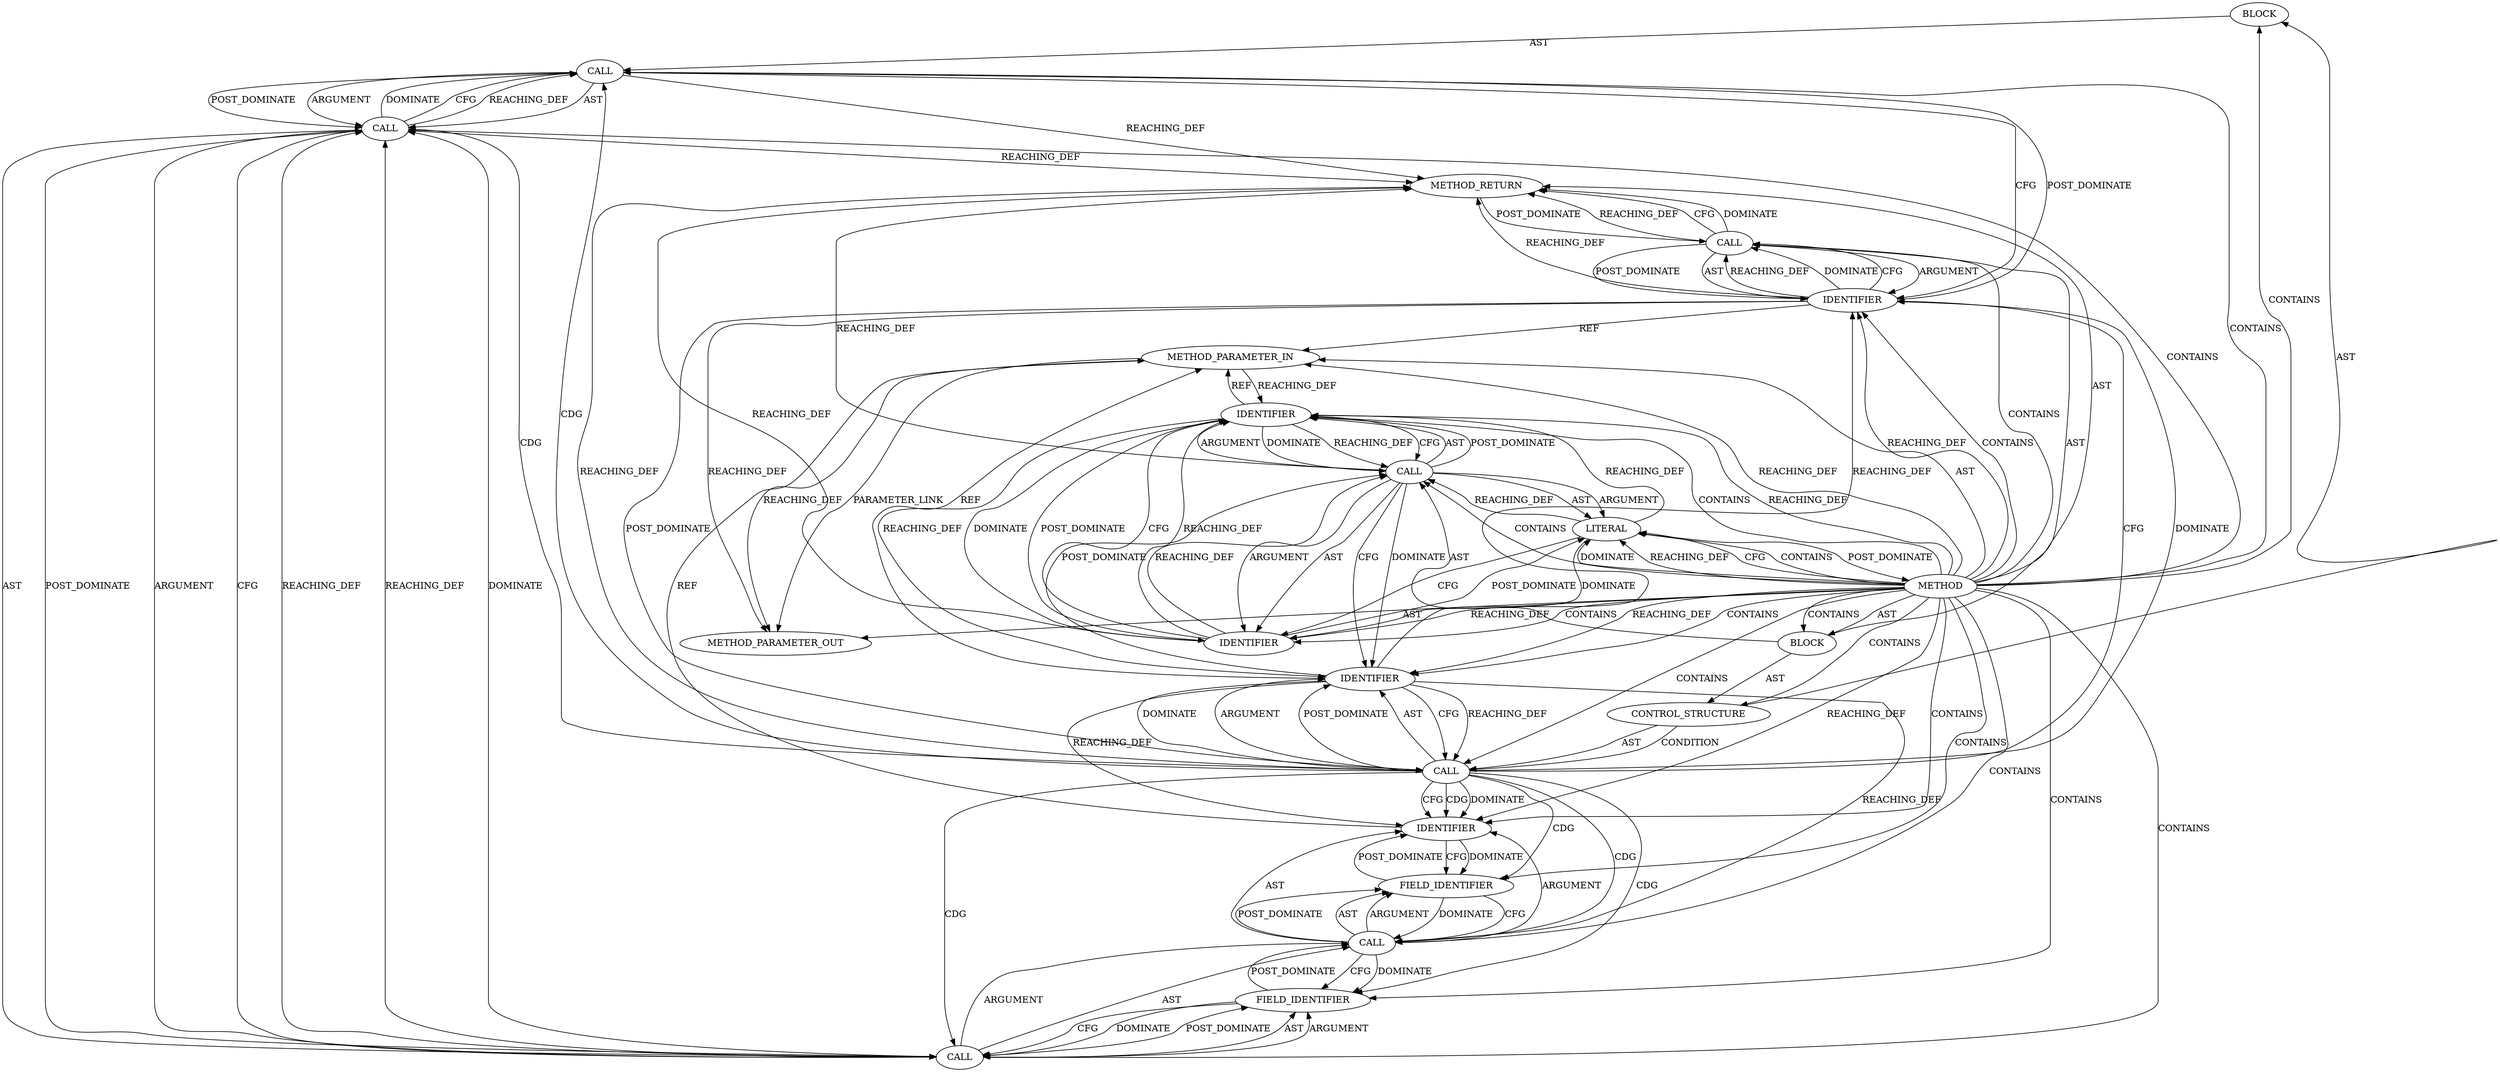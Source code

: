 digraph {
  9245 [label=BLOCK ORDER=2 ARGUMENT_INDEX=-1 CODE="<empty>" COLUMN_NUMBER=3 LINE_NUMBER=2860 TYPE_FULL_NAME="void"]
  9250 [label=IDENTIFIER ORDER=1 ARGUMENT_INDEX=1 CODE="con" COLUMN_NUMBER=18 LINE_NUMBER=2860 TYPE_FULL_NAME="ceph_connection*" NAME="con"]
  9238 [label=CALL ORDER=1 ARGUMENT_INDEX=-1 CODE="dout(\"%s con %p\\n\", __func__, con)" COLUMN_NUMBER=2 METHOD_FULL_NAME="dout" LINE_NUMBER=2857 TYPE_FULL_NAME="<empty>" DISPATCH_TYPE="STATIC_DISPATCH" SIGNATURE="" NAME="dout"]
  9235 [label=METHOD COLUMN_NUMBER=1 LINE_NUMBER=2855 COLUMN_NUMBER_END=1 IS_EXTERNAL=false SIGNATURE="void finish_skip (ceph_connection*)" NAME="finish_skip" AST_PARENT_TYPE="TYPE_DECL" AST_PARENT_FULL_NAME="messenger_v2.c:<global>" ORDER=110 CODE="static void finish_skip(struct ceph_connection *con)
{
	dout(\"%s con %p\\n\", __func__, con);

	if (con_secure(con))
		gcm_inc_nonce(&con->v2.in_gcm_nonce);

	__finish_skip(con);
}" FULL_NAME="finish_skip" LINE_NUMBER_END=2863 FILENAME="messenger_v2.c"]
  9253 [label=CALL ORDER=3 ARGUMENT_INDEX=-1 CODE="__finish_skip(con)" COLUMN_NUMBER=2 METHOD_FULL_NAME="__finish_skip" LINE_NUMBER=2862 TYPE_FULL_NAME="<empty>" DISPATCH_TYPE="STATIC_DISPATCH" SIGNATURE="" NAME="__finish_skip"]
  9243 [label=CALL ORDER=1 ARGUMENT_INDEX=-1 CODE="con_secure(con)" COLUMN_NUMBER=6 METHOD_FULL_NAME="con_secure" LINE_NUMBER=2859 TYPE_FULL_NAME="<empty>" DISPATCH_TYPE="STATIC_DISPATCH" SIGNATURE="" NAME="con_secure"]
  9237 [label=BLOCK ORDER=2 ARGUMENT_INDEX=-1 CODE="{
	dout(\"%s con %p\\n\", __func__, con);

	if (con_secure(con))
		gcm_inc_nonce(&con->v2.in_gcm_nonce);

	__finish_skip(con);
}" COLUMN_NUMBER=1 LINE_NUMBER=2856 TYPE_FULL_NAME="void"]
  9244 [label=IDENTIFIER ORDER=1 ARGUMENT_INDEX=1 CODE="con" COLUMN_NUMBER=17 LINE_NUMBER=2859 TYPE_FULL_NAME="ceph_connection*" NAME="con"]
  9246 [label=CALL ORDER=1 ARGUMENT_INDEX=1 CODE="gcm_inc_nonce(&con->v2.in_gcm_nonce)" COLUMN_NUMBER=3 METHOD_FULL_NAME="gcm_inc_nonce" LINE_NUMBER=2860 TYPE_FULL_NAME="<empty>" DISPATCH_TYPE="STATIC_DISPATCH" SIGNATURE="" NAME="gcm_inc_nonce"]
  13284 [label=METHOD_PARAMETER_OUT ORDER=1 CODE="struct ceph_connection *con" IS_VARIADIC=false COLUMN_NUMBER=25 LINE_NUMBER=2855 TYPE_FULL_NAME="ceph_connection*" EVALUATION_STRATEGY="BY_VALUE" INDEX=1 NAME="con"]
  9242 [label=CONTROL_STRUCTURE CONTROL_STRUCTURE_TYPE="IF" ORDER=2 PARSER_TYPE_NAME="CASTIfStatement" ARGUMENT_INDEX=-1 CODE="if (con_secure(con))" COLUMN_NUMBER=2 LINE_NUMBER=2859]
  9236 [label=METHOD_PARAMETER_IN ORDER=1 CODE="struct ceph_connection *con" IS_VARIADIC=false COLUMN_NUMBER=25 LINE_NUMBER=2855 TYPE_FULL_NAME="ceph_connection*" EVALUATION_STRATEGY="BY_VALUE" INDEX=1 NAME="con"]
  9249 [label=CALL ORDER=1 ARGUMENT_INDEX=1 CODE="con->v2" COLUMN_NUMBER=18 METHOD_FULL_NAME="<operator>.indirectFieldAccess" LINE_NUMBER=2860 TYPE_FULL_NAME="<empty>" DISPATCH_TYPE="STATIC_DISPATCH" SIGNATURE="" NAME="<operator>.indirectFieldAccess"]
  9247 [label=CALL ORDER=1 ARGUMENT_INDEX=1 CODE="&con->v2.in_gcm_nonce" COLUMN_NUMBER=17 METHOD_FULL_NAME="<operator>.addressOf" LINE_NUMBER=2860 TYPE_FULL_NAME="<empty>" DISPATCH_TYPE="STATIC_DISPATCH" SIGNATURE="" NAME="<operator>.addressOf"]
  9254 [label=IDENTIFIER ORDER=1 ARGUMENT_INDEX=1 CODE="con" COLUMN_NUMBER=16 LINE_NUMBER=2862 TYPE_FULL_NAME="ceph_connection*" NAME="con"]
  9248 [label=CALL ORDER=1 ARGUMENT_INDEX=1 CODE="con->v2.in_gcm_nonce" COLUMN_NUMBER=18 METHOD_FULL_NAME="<operator>.fieldAccess" LINE_NUMBER=2860 TYPE_FULL_NAME="<empty>" DISPATCH_TYPE="STATIC_DISPATCH" SIGNATURE="" NAME="<operator>.fieldAccess"]
  9239 [label=LITERAL ORDER=1 ARGUMENT_INDEX=1 CODE="\"%s con %p\\n\"" COLUMN_NUMBER=7 LINE_NUMBER=2857 TYPE_FULL_NAME="char"]
  9241 [label=IDENTIFIER ORDER=3 ARGUMENT_INDEX=3 CODE="con" COLUMN_NUMBER=32 LINE_NUMBER=2857 TYPE_FULL_NAME="ceph_connection*" NAME="con"]
  9240 [label=IDENTIFIER ORDER=2 ARGUMENT_INDEX=2 CODE="__func__" COLUMN_NUMBER=22 LINE_NUMBER=2857 TYPE_FULL_NAME="ANY" NAME="__func__"]
  9255 [label=METHOD_RETURN ORDER=3 CODE="RET" COLUMN_NUMBER=1 LINE_NUMBER=2855 TYPE_FULL_NAME="void" EVALUATION_STRATEGY="BY_VALUE"]
  9252 [label=FIELD_IDENTIFIER ORDER=2 ARGUMENT_INDEX=2 CODE="in_gcm_nonce" COLUMN_NUMBER=18 LINE_NUMBER=2860 CANONICAL_NAME="in_gcm_nonce"]
  9251 [label=FIELD_IDENTIFIER ORDER=2 ARGUMENT_INDEX=2 CODE="v2" COLUMN_NUMBER=18 LINE_NUMBER=2860 CANONICAL_NAME="v2"]
  9244 -> 9236 [label=REF ]
  9240 -> 9238 [label=REACHING_DEF VARIABLE="__func__"]
  9235 -> 9250 [label=REACHING_DEF VARIABLE=""]
  9244 -> 9254 [label=REACHING_DEF VARIABLE="con"]
  9254 -> 9243 [label=POST_DOMINATE ]
  9235 -> 9244 [label=REACHING_DEF VARIABLE=""]
  9240 -> 9241 [label=CFG ]
  9243 -> 9254 [label=CFG ]
  9249 -> 9250 [label=ARGUMENT ]
  9243 -> 9250 [label=CDG ]
  9253 -> 9254 [label=ARGUMENT ]
  9244 -> 9243 [label=DOMINATE ]
  9243 -> 9250 [label=DOMINATE ]
  9250 -> 9236 [label=REF ]
  9246 -> 9247 [label=AST ]
  9241 -> 9238 [label=CFG ]
  9238 -> 9239 [label=AST ]
  9254 -> 9253 [label=REACHING_DEF VARIABLE="con"]
  9254 -> 9236 [label=REF ]
  9242 -> 9243 [label=CONDITION ]
  9246 -> 9255 [label=REACHING_DEF VARIABLE="gcm_inc_nonce(&con->v2.in_gcm_nonce)"]
  9240 -> 9239 [label=POST_DOMINATE ]
  9250 -> 9251 [label=CFG ]
  9235 -> 9249 [label=CONTAINS ]
  9251 -> 9249 [label=CFG ]
  9241 -> 9236 [label=REF ]
  9241 -> 9238 [label=DOMINATE ]
  9239 -> 9240 [label=DOMINATE ]
  9237 -> 9253 [label=AST ]
  9235 -> 9241 [label=REACHING_DEF VARIABLE=""]
  9243 -> 9246 [label=CDG ]
  9249 -> 9251 [label=POST_DOMINATE ]
  9248 -> 9247 [label=CFG ]
  9243 -> 9254 [label=DOMINATE ]
  9235 -> 9240 [label=REACHING_DEF VARIABLE=""]
  9243 -> 9251 [label=CDG ]
  9238 -> 9240 [label=ARGUMENT ]
  9246 -> 9247 [label=POST_DOMINATE ]
  9240 -> 9241 [label=REACHING_DEF VARIABLE="__func__"]
  9243 -> 9248 [label=CDG ]
  9241 -> 9240 [label=POST_DOMINATE ]
  9247 -> 9255 [label=REACHING_DEF VARIABLE="&con->v2.in_gcm_nonce"]
  9254 -> 9253 [label=DOMINATE ]
  9235 -> 9253 [label=CONTAINS ]
  9235 -> 9239 [label=DOMINATE ]
  9235 -> 13284 [label=AST ]
  9246 -> 9247 [label=ARGUMENT ]
  9235 -> 9255 [label=AST ]
  9242 -> 9243 [label=AST ]
  9235 -> 9244 [label=CONTAINS ]
  9254 -> 9255 [label=REACHING_DEF VARIABLE="con"]
  9239 -> 9238 [label=REACHING_DEF VARIABLE="\"%s con %p\\n\""]
  9244 -> 9250 [label=REACHING_DEF VARIABLE="con"]
  9238 -> 9244 [label=CFG ]
  9243 -> 9255 [label=REACHING_DEF VARIABLE="con_secure(con)"]
  9249 -> 9252 [label=CFG ]
  9243 -> 9252 [label=CDG ]
  9235 -> 9246 [label=CONTAINS ]
  9253 -> 9254 [label=POST_DOMINATE ]
  9254 -> 13284 [label=REACHING_DEF VARIABLE="con"]
  9239 -> 9241 [label=REACHING_DEF VARIABLE="\"%s con %p\\n\""]
  9247 -> 9246 [label=DOMINATE ]
  9253 -> 9255 [label=REACHING_DEF VARIABLE="__finish_skip(con)"]
  9254 -> 9253 [label=CFG ]
  9249 -> 9250 [label=AST ]
  9235 -> 9241 [label=CONTAINS ]
  9252 -> 9248 [label=DOMINATE ]
  9244 -> 9243 [label=CFG ]
  9248 -> 9249 [label=ARGUMENT ]
  9235 -> 9250 [label=CONTAINS ]
  9247 -> 9248 [label=AST ]
  9250 -> 9251 [label=DOMINATE ]
  9240 -> 9241 [label=DOMINATE ]
  9235 -> 9239 [label=REACHING_DEF VARIABLE=""]
  9238 -> 9241 [label=AST ]
  9252 -> 9249 [label=POST_DOMINATE ]
  9245 -> 9246 [label=AST ]
  9237 -> 9238 [label=AST ]
  9236 -> 13284 [label=REACHING_DEF VARIABLE="con"]
  9247 -> 9246 [label=CFG ]
  9243 -> 9244 [label=ARGUMENT ]
  9249 -> 9252 [label=DOMINATE ]
  9248 -> 9252 [label=POST_DOMINATE ]
  9243 -> 9250 [label=CFG ]
  9253 -> 9254 [label=AST ]
  9239 -> 9240 [label=CFG ]
  9238 -> 9255 [label=REACHING_DEF VARIABLE="dout(\"%s con %p\\n\", __func__, con)"]
  9235 -> 9239 [label=CFG ]
  9235 -> 9252 [label=CONTAINS ]
  9248 -> 9247 [label=REACHING_DEF VARIABLE="con->v2.in_gcm_nonce"]
  9248 -> 9247 [label=REACHING_DEF VARIABLE="con->v2.in_gcm_nonce"]
  9238 -> 9241 [label=POST_DOMINATE ]
  9242 -> 9245 [label=AST ]
  9235 -> 9251 [label=CONTAINS ]
  9251 -> 9249 [label=DOMINATE ]
  9237 -> 9242 [label=AST ]
  9235 -> 9237 [label=AST ]
  9235 -> 9254 [label=REACHING_DEF VARIABLE=""]
  9249 -> 9251 [label=AST ]
  9251 -> 9250 [label=POST_DOMINATE ]
  9243 -> 9244 [label=POST_DOMINATE ]
  9238 -> 9239 [label=ARGUMENT ]
  9247 -> 9248 [label=POST_DOMINATE ]
  9243 -> 9247 [label=CDG ]
  9241 -> 9244 [label=REACHING_DEF VARIABLE="con"]
  9235 -> 9238 [label=CONTAINS ]
  9246 -> 9254 [label=CFG ]
  9247 -> 9248 [label=ARGUMENT ]
  9235 -> 9254 [label=CONTAINS ]
  9241 -> 9238 [label=REACHING_DEF VARIABLE="con"]
  9240 -> 9255 [label=REACHING_DEF VARIABLE="__func__"]
  9235 -> 9236 [label=AST ]
  9236 -> 13284 [label=PARAMETER_LINK ]
  9235 -> 9240 [label=CONTAINS ]
  9238 -> 9244 [label=DOMINATE ]
  9244 -> 9243 [label=REACHING_DEF VARIABLE="con"]
  9238 -> 9240 [label=AST ]
  9235 -> 9245 [label=CONTAINS ]
  9253 -> 9255 [label=CFG ]
  9252 -> 9248 [label=CFG ]
  9248 -> 9252 [label=AST ]
  9254 -> 9246 [label=POST_DOMINATE ]
  9248 -> 9247 [label=DOMINATE ]
  9253 -> 9255 [label=DOMINATE ]
  9235 -> 9239 [label=CONTAINS ]
  9248 -> 9252 [label=ARGUMENT ]
  9235 -> 9237 [label=CONTAINS ]
  9249 -> 9251 [label=ARGUMENT ]
  9235 -> 9243 [label=CONTAINS ]
  9244 -> 9238 [label=POST_DOMINATE ]
  9235 -> 9248 [label=CONTAINS ]
  9243 -> 9249 [label=CDG ]
  9243 -> 9244 [label=AST ]
  9248 -> 9249 [label=AST ]
  9238 -> 9241 [label=ARGUMENT ]
  9247 -> 9246 [label=REACHING_DEF VARIABLE="&con->v2.in_gcm_nonce"]
  9235 -> 9247 [label=CONTAINS ]
  9235 -> 9236 [label=REACHING_DEF VARIABLE=""]
  9255 -> 9253 [label=POST_DOMINATE ]
  9239 -> 9235 [label=POST_DOMINATE ]
  9235 -> 9242 [label=CONTAINS ]
  9236 -> 9241 [label=REACHING_DEF VARIABLE="con"]
  9244 -> 9249 [label=REACHING_DEF VARIABLE="con"]
}
